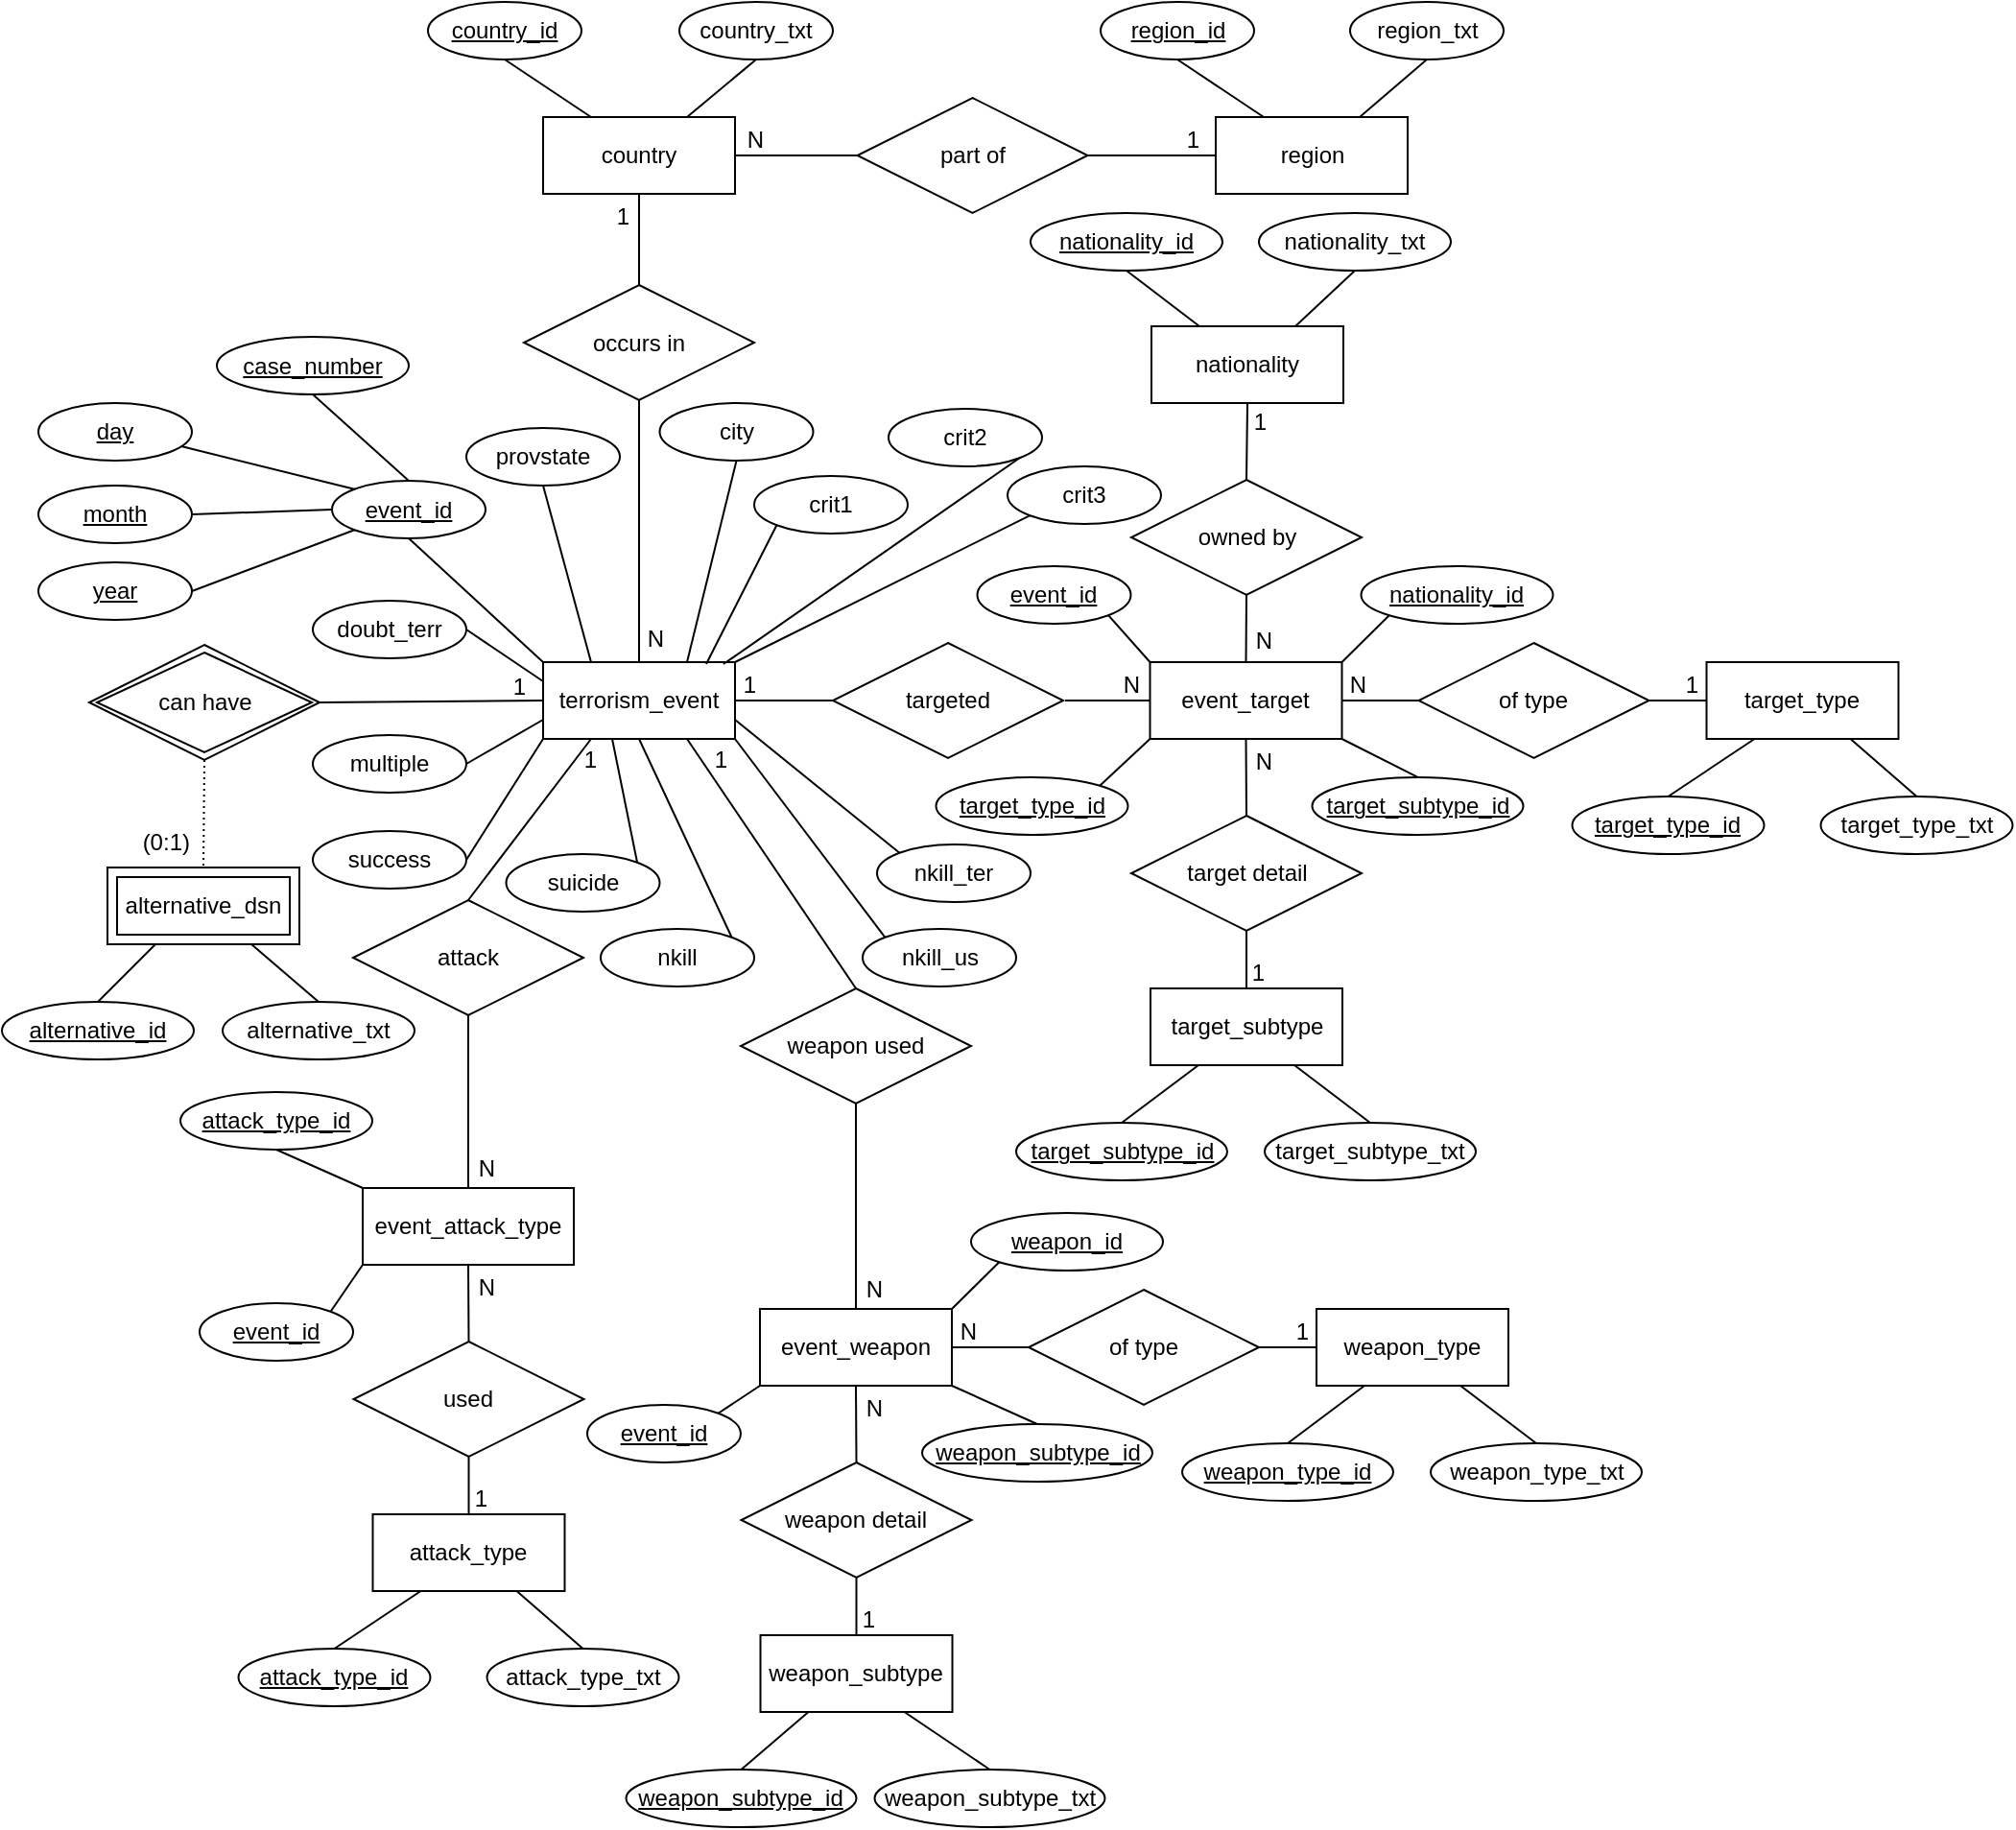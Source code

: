<mxfile version="22.0.2" type="device">
  <diagram id="R2lEEEUBdFMjLlhIrx00" name="Page-1">
    <mxGraphModel dx="1418" dy="828" grid="1" gridSize="10" guides="1" tooltips="1" connect="1" arrows="1" fold="1" page="1" pageScale="1" pageWidth="1100" pageHeight="850" math="0" shadow="0" extFonts="Permanent Marker^https://fonts.googleapis.com/css?family=Permanent+Marker">
      <root>
        <mxCell id="0" />
        <mxCell id="1" parent="0" />
        <mxCell id="ZlW_VbL8mxJAc58jKpAu-22" value="owned by" style="shape=rhombus;perimeter=rhombusPerimeter;whiteSpace=wrap;html=1;align=center;" parent="1" vertex="1">
          <mxGeometry x="594.5" y="427" width="120" height="60" as="geometry" />
        </mxCell>
        <mxCell id="PUHp0AnHMeHQiZFSW38K-1" value="region" style="whiteSpace=wrap;html=1;align=center;" parent="1" vertex="1">
          <mxGeometry x="638.5" y="238" width="100" height="40" as="geometry" />
        </mxCell>
        <mxCell id="PUHp0AnHMeHQiZFSW38K-2" value="region_id" style="ellipse;whiteSpace=wrap;html=1;align=center;fontStyle=4;" parent="1" vertex="1">
          <mxGeometry x="578.5" y="178" width="80" height="30" as="geometry" />
        </mxCell>
        <mxCell id="PUHp0AnHMeHQiZFSW38K-3" value="region_txt" style="ellipse;whiteSpace=wrap;html=1;align=center;" parent="1" vertex="1">
          <mxGeometry x="708.5" y="178" width="80" height="30" as="geometry" />
        </mxCell>
        <mxCell id="PUHp0AnHMeHQiZFSW38K-4" value="" style="endArrow=none;html=1;rounded=0;exitX=0.25;exitY=0;exitDx=0;exitDy=0;entryX=0.5;entryY=1;entryDx=0;entryDy=0;" parent="1" source="PUHp0AnHMeHQiZFSW38K-1" target="PUHp0AnHMeHQiZFSW38K-2" edge="1">
          <mxGeometry relative="1" as="geometry">
            <mxPoint x="390.5" y="238" as="sourcePoint" />
            <mxPoint x="550.5" y="238" as="targetPoint" />
          </mxGeometry>
        </mxCell>
        <mxCell id="PUHp0AnHMeHQiZFSW38K-5" value="" style="endArrow=none;html=1;rounded=0;exitX=0.5;exitY=1;exitDx=0;exitDy=0;entryX=0.75;entryY=0;entryDx=0;entryDy=0;" parent="1" source="PUHp0AnHMeHQiZFSW38K-3" target="PUHp0AnHMeHQiZFSW38K-1" edge="1">
          <mxGeometry relative="1" as="geometry">
            <mxPoint x="645.5" y="244" as="sourcePoint" />
            <mxPoint x="805.5" y="244" as="targetPoint" />
          </mxGeometry>
        </mxCell>
        <mxCell id="PUHp0AnHMeHQiZFSW38K-8" value="country" style="whiteSpace=wrap;html=1;align=center;" parent="1" vertex="1">
          <mxGeometry x="288" y="238" width="100" height="40" as="geometry" />
        </mxCell>
        <mxCell id="PUHp0AnHMeHQiZFSW38K-9" value="country_id" style="ellipse;whiteSpace=wrap;html=1;align=center;fontStyle=4;" parent="1" vertex="1">
          <mxGeometry x="228" y="178" width="80" height="30" as="geometry" />
        </mxCell>
        <mxCell id="PUHp0AnHMeHQiZFSW38K-10" value="country_txt" style="ellipse;whiteSpace=wrap;html=1;align=center;" parent="1" vertex="1">
          <mxGeometry x="359" y="178" width="80" height="30" as="geometry" />
        </mxCell>
        <mxCell id="PUHp0AnHMeHQiZFSW38K-11" value="" style="endArrow=none;html=1;rounded=0;exitX=0.25;exitY=0;exitDx=0;exitDy=0;entryX=0.5;entryY=1;entryDx=0;entryDy=0;" parent="1" source="PUHp0AnHMeHQiZFSW38K-8" target="PUHp0AnHMeHQiZFSW38K-9" edge="1">
          <mxGeometry relative="1" as="geometry">
            <mxPoint x="8" y="238" as="sourcePoint" />
            <mxPoint x="168" y="238" as="targetPoint" />
          </mxGeometry>
        </mxCell>
        <mxCell id="PUHp0AnHMeHQiZFSW38K-12" value="" style="endArrow=none;html=1;rounded=0;exitX=0.5;exitY=1;exitDx=0;exitDy=0;entryX=0.75;entryY=0;entryDx=0;entryDy=0;" parent="1" source="PUHp0AnHMeHQiZFSW38K-10" target="PUHp0AnHMeHQiZFSW38K-8" edge="1">
          <mxGeometry relative="1" as="geometry">
            <mxPoint x="408" y="213" as="sourcePoint" />
            <mxPoint x="168" y="238" as="targetPoint" />
          </mxGeometry>
        </mxCell>
        <mxCell id="PUHp0AnHMeHQiZFSW38K-13" value="part of" style="shape=rhombus;perimeter=rhombusPerimeter;whiteSpace=wrap;html=1;align=center;" parent="1" vertex="1">
          <mxGeometry x="451.75" y="228" width="120" height="60" as="geometry" />
        </mxCell>
        <mxCell id="PUHp0AnHMeHQiZFSW38K-18" value="" style="endArrow=none;html=1;rounded=0;entryX=0;entryY=0.5;entryDx=0;entryDy=0;exitX=1;exitY=0.5;exitDx=0;exitDy=0;" parent="1" source="PUHp0AnHMeHQiZFSW38K-13" target="PUHp0AnHMeHQiZFSW38K-1" edge="1">
          <mxGeometry relative="1" as="geometry">
            <mxPoint x="201" y="396" as="sourcePoint" />
            <mxPoint x="361" y="396" as="targetPoint" />
          </mxGeometry>
        </mxCell>
        <mxCell id="PUHp0AnHMeHQiZFSW38K-19" value="1" style="resizable=0;html=1;whiteSpace=wrap;align=right;verticalAlign=bottom;" parent="PUHp0AnHMeHQiZFSW38K-18" connectable="0" vertex="1">
          <mxGeometry x="1" relative="1" as="geometry">
            <mxPoint x="-7" as="offset" />
          </mxGeometry>
        </mxCell>
        <mxCell id="nkECsJHCFClMcqE2vH5_-14" value="terrorism_event" style="whiteSpace=wrap;html=1;align=center;" parent="1" vertex="1">
          <mxGeometry x="288" y="522" width="100" height="40" as="geometry" />
        </mxCell>
        <mxCell id="nkECsJHCFClMcqE2vH5_-15" value="event_id" style="ellipse;whiteSpace=wrap;html=1;align=center;fontStyle=4;" parent="1" vertex="1">
          <mxGeometry x="178" y="427.5" width="80" height="30" as="geometry" />
        </mxCell>
        <mxCell id="nkECsJHCFClMcqE2vH5_-16" value="year" style="ellipse;whiteSpace=wrap;html=1;align=center;fontStyle=4;" parent="1" vertex="1">
          <mxGeometry x="25" y="470" width="80" height="30" as="geometry" />
        </mxCell>
        <mxCell id="nkECsJHCFClMcqE2vH5_-19" value="month" style="ellipse;whiteSpace=wrap;html=1;align=center;fontStyle=4;" parent="1" vertex="1">
          <mxGeometry x="25" y="430" width="80" height="30" as="geometry" />
        </mxCell>
        <mxCell id="nkECsJHCFClMcqE2vH5_-20" value="day" style="ellipse;whiteSpace=wrap;html=1;align=center;fontStyle=4;" parent="1" vertex="1">
          <mxGeometry x="25" y="387" width="80" height="30" as="geometry" />
        </mxCell>
        <mxCell id="nkECsJHCFClMcqE2vH5_-21" value="case_number" style="ellipse;whiteSpace=wrap;html=1;align=center;fontStyle=4;" parent="1" vertex="1">
          <mxGeometry x="118" y="352.5" width="100" height="30" as="geometry" />
        </mxCell>
        <mxCell id="nkECsJHCFClMcqE2vH5_-22" value="" style="endArrow=none;html=1;rounded=0;entryX=1;entryY=0.5;entryDx=0;entryDy=0;exitX=0;exitY=1;exitDx=0;exitDy=0;" parent="1" source="nkECsJHCFClMcqE2vH5_-15" target="nkECsJHCFClMcqE2vH5_-16" edge="1">
          <mxGeometry width="50" height="50" relative="1" as="geometry">
            <mxPoint x="70" y="542.5" as="sourcePoint" />
            <mxPoint x="120" y="492.5" as="targetPoint" />
          </mxGeometry>
        </mxCell>
        <mxCell id="nkECsJHCFClMcqE2vH5_-24" value="" style="endArrow=none;html=1;rounded=0;entryX=1;entryY=0.5;entryDx=0;entryDy=0;exitX=0;exitY=0.5;exitDx=0;exitDy=0;" parent="1" source="nkECsJHCFClMcqE2vH5_-15" target="nkECsJHCFClMcqE2vH5_-19" edge="1">
          <mxGeometry width="50" height="50" relative="1" as="geometry">
            <mxPoint x="230" y="542.5" as="sourcePoint" />
            <mxPoint x="740" y="432.5" as="targetPoint" />
          </mxGeometry>
        </mxCell>
        <mxCell id="nkECsJHCFClMcqE2vH5_-25" value="" style="endArrow=none;html=1;rounded=0;entryX=0.93;entryY=0.75;entryDx=0;entryDy=0;exitX=0;exitY=0;exitDx=0;exitDy=0;entryPerimeter=0;" parent="1" source="nkECsJHCFClMcqE2vH5_-15" target="nkECsJHCFClMcqE2vH5_-20" edge="1">
          <mxGeometry width="50" height="50" relative="1" as="geometry">
            <mxPoint x="690" y="482.5" as="sourcePoint" />
            <mxPoint x="740" y="432.5" as="targetPoint" />
          </mxGeometry>
        </mxCell>
        <mxCell id="nkECsJHCFClMcqE2vH5_-26" value="" style="endArrow=none;html=1;rounded=0;entryX=0.5;entryY=1;entryDx=0;entryDy=0;exitX=0.5;exitY=0;exitDx=0;exitDy=0;" parent="1" source="nkECsJHCFClMcqE2vH5_-15" target="nkECsJHCFClMcqE2vH5_-21" edge="1">
          <mxGeometry width="50" height="50" relative="1" as="geometry">
            <mxPoint x="180" y="652.5" as="sourcePoint" />
            <mxPoint x="230" y="602.5" as="targetPoint" />
          </mxGeometry>
        </mxCell>
        <mxCell id="nkECsJHCFClMcqE2vH5_-27" value="crit1" style="ellipse;shape=ellipse;margin=3;whiteSpace=wrap;html=1;align=center;" parent="1" vertex="1">
          <mxGeometry x="398" y="425" width="80" height="30" as="geometry" />
        </mxCell>
        <mxCell id="nkECsJHCFClMcqE2vH5_-28" value="" style="endArrow=none;html=1;rounded=0;exitX=0;exitY=0;exitDx=0;exitDy=0;entryX=0.5;entryY=1;entryDx=0;entryDy=0;" parent="1" source="nkECsJHCFClMcqE2vH5_-14" target="nkECsJHCFClMcqE2vH5_-15" edge="1">
          <mxGeometry relative="1" as="geometry">
            <mxPoint x="640" y="452.5" as="sourcePoint" />
            <mxPoint x="800" y="452.5" as="targetPoint" />
          </mxGeometry>
        </mxCell>
        <mxCell id="nkECsJHCFClMcqE2vH5_-29" value="" style="endArrow=none;html=1;rounded=0;entryX=0;entryY=1;entryDx=0;entryDy=0;exitX=0.85;exitY=0.025;exitDx=0;exitDy=0;exitPerimeter=0;" parent="1" source="nkECsJHCFClMcqE2vH5_-14" target="nkECsJHCFClMcqE2vH5_-27" edge="1">
          <mxGeometry relative="1" as="geometry">
            <mxPoint x="640" y="452.5" as="sourcePoint" />
            <mxPoint x="800" y="452.5" as="targetPoint" />
          </mxGeometry>
        </mxCell>
        <mxCell id="nkECsJHCFClMcqE2vH5_-30" value="doubt_terr" style="ellipse;whiteSpace=wrap;html=1;align=center;" parent="1" vertex="1">
          <mxGeometry x="168" y="490" width="80" height="30" as="geometry" />
        </mxCell>
        <mxCell id="nkECsJHCFClMcqE2vH5_-43" value="" style="endArrow=none;html=1;rounded=0;entryX=0.5;entryY=1;entryDx=0;entryDy=0;exitX=0.5;exitY=0;exitDx=0;exitDy=0;" parent="1" source="xxvrsZBVpvBbBPzatT5H-5" target="PUHp0AnHMeHQiZFSW38K-8" edge="1">
          <mxGeometry relative="1" as="geometry">
            <mxPoint x="371" y="254" as="sourcePoint" />
            <mxPoint x="466" y="323" as="targetPoint" />
          </mxGeometry>
        </mxCell>
        <mxCell id="nkECsJHCFClMcqE2vH5_-44" value="1" style="resizable=0;html=1;whiteSpace=wrap;align=right;verticalAlign=bottom;" parent="nkECsJHCFClMcqE2vH5_-43" connectable="0" vertex="1">
          <mxGeometry x="1" relative="1" as="geometry">
            <mxPoint x="-4" y="20" as="offset" />
          </mxGeometry>
        </mxCell>
        <mxCell id="nkECsJHCFClMcqE2vH5_-60" value="multiple" style="ellipse;whiteSpace=wrap;html=1;align=center;" parent="1" vertex="1">
          <mxGeometry x="168" y="560" width="80" height="30" as="geometry" />
        </mxCell>
        <mxCell id="nkECsJHCFClMcqE2vH5_-61" value="" style="endArrow=none;html=1;rounded=0;exitX=0;exitY=0.25;exitDx=0;exitDy=0;entryX=1;entryY=0.5;entryDx=0;entryDy=0;" parent="1" source="nkECsJHCFClMcqE2vH5_-14" target="nkECsJHCFClMcqE2vH5_-30" edge="1">
          <mxGeometry relative="1" as="geometry">
            <mxPoint x="640" y="452.5" as="sourcePoint" />
            <mxPoint x="800" y="452.5" as="targetPoint" />
          </mxGeometry>
        </mxCell>
        <mxCell id="nkECsJHCFClMcqE2vH5_-62" value="success" style="ellipse;whiteSpace=wrap;html=1;align=center;" parent="1" vertex="1">
          <mxGeometry x="168" y="610" width="80" height="30" as="geometry" />
        </mxCell>
        <mxCell id="nkECsJHCFClMcqE2vH5_-63" value="suicide" style="ellipse;whiteSpace=wrap;html=1;align=center;" parent="1" vertex="1">
          <mxGeometry x="268.75" y="622" width="80" height="30" as="geometry" />
        </mxCell>
        <mxCell id="FFzC2VgaHiQ2Ie_KqDFo-7" value="alternative_dsn" style="shape=ext;margin=3;double=1;whiteSpace=wrap;html=1;align=center;" parent="1" vertex="1">
          <mxGeometry x="61" y="629" width="100" height="40" as="geometry" />
        </mxCell>
        <mxCell id="FFzC2VgaHiQ2Ie_KqDFo-8" value="alternative_id" style="ellipse;whiteSpace=wrap;html=1;align=center;fontStyle=4;" parent="1" vertex="1">
          <mxGeometry x="6" y="699" width="100" height="30" as="geometry" />
        </mxCell>
        <mxCell id="FFzC2VgaHiQ2Ie_KqDFo-9" value="alternative_txt" style="ellipse;whiteSpace=wrap;html=1;align=center;" parent="1" vertex="1">
          <mxGeometry x="121" y="699" width="100" height="30" as="geometry" />
        </mxCell>
        <mxCell id="FFzC2VgaHiQ2Ie_KqDFo-10" value="" style="endArrow=none;html=1;rounded=0;exitX=0.5;exitY=0;exitDx=0;exitDy=0;entryX=0.25;entryY=1;entryDx=0;entryDy=0;" parent="1" source="FFzC2VgaHiQ2Ie_KqDFo-8" target="FFzC2VgaHiQ2Ie_KqDFo-7" edge="1">
          <mxGeometry relative="1" as="geometry">
            <mxPoint x="-202.5" y="359" as="sourcePoint" />
            <mxPoint x="-42.5" y="359" as="targetPoint" />
          </mxGeometry>
        </mxCell>
        <mxCell id="FFzC2VgaHiQ2Ie_KqDFo-11" value="" style="endArrow=none;html=1;rounded=0;entryX=0.5;entryY=0;entryDx=0;entryDy=0;exitX=0.75;exitY=1;exitDx=0;exitDy=0;" parent="1" source="FFzC2VgaHiQ2Ie_KqDFo-7" target="FFzC2VgaHiQ2Ie_KqDFo-9" edge="1">
          <mxGeometry relative="1" as="geometry">
            <mxPoint x="167.5" y="669" as="sourcePoint" />
            <mxPoint x="-42.5" y="359" as="targetPoint" />
          </mxGeometry>
        </mxCell>
        <mxCell id="xxvrsZBVpvBbBPzatT5H-1" value="city" style="ellipse;whiteSpace=wrap;html=1;align=center;" parent="1" vertex="1">
          <mxGeometry x="348.75" y="387" width="80" height="30" as="geometry" />
        </mxCell>
        <mxCell id="xxvrsZBVpvBbBPzatT5H-2" value="provstate" style="ellipse;whiteSpace=wrap;html=1;align=center;" parent="1" vertex="1">
          <mxGeometry x="248" y="400" width="80" height="30" as="geometry" />
        </mxCell>
        <mxCell id="xxvrsZBVpvBbBPzatT5H-3" value="" style="endArrow=none;html=1;rounded=0;exitX=0.5;exitY=1;exitDx=0;exitDy=0;entryX=0.25;entryY=0;entryDx=0;entryDy=0;" parent="1" source="xxvrsZBVpvBbBPzatT5H-2" target="nkECsJHCFClMcqE2vH5_-14" edge="1">
          <mxGeometry relative="1" as="geometry">
            <mxPoint x="610" y="430" as="sourcePoint" />
            <mxPoint x="770" y="430" as="targetPoint" />
          </mxGeometry>
        </mxCell>
        <mxCell id="xxvrsZBVpvBbBPzatT5H-4" value="" style="endArrow=none;html=1;rounded=0;exitX=0.5;exitY=1;exitDx=0;exitDy=0;entryX=0.75;entryY=0;entryDx=0;entryDy=0;" parent="1" source="xxvrsZBVpvBbBPzatT5H-1" target="nkECsJHCFClMcqE2vH5_-14" edge="1">
          <mxGeometry relative="1" as="geometry">
            <mxPoint x="610" y="430" as="sourcePoint" />
            <mxPoint x="360" y="520" as="targetPoint" />
          </mxGeometry>
        </mxCell>
        <mxCell id="xxvrsZBVpvBbBPzatT5H-5" value="occurs in" style="shape=rhombus;perimeter=rhombusPerimeter;whiteSpace=wrap;html=1;align=center;" parent="1" vertex="1">
          <mxGeometry x="278" y="325.5" width="120" height="60" as="geometry" />
        </mxCell>
        <mxCell id="xxvrsZBVpvBbBPzatT5H-7" value="" style="endArrow=none;html=1;rounded=0;exitX=0.5;exitY=1;exitDx=0;exitDy=0;" parent="1" source="xxvrsZBVpvBbBPzatT5H-5" target="nkECsJHCFClMcqE2vH5_-14" edge="1">
          <mxGeometry relative="1" as="geometry">
            <mxPoint x="610" y="430" as="sourcePoint" />
            <mxPoint x="770" y="430" as="targetPoint" />
          </mxGeometry>
        </mxCell>
        <mxCell id="xxvrsZBVpvBbBPzatT5H-8" value="N" style="resizable=0;html=1;whiteSpace=wrap;align=right;verticalAlign=bottom;" parent="xxvrsZBVpvBbBPzatT5H-7" connectable="0" vertex="1">
          <mxGeometry x="1" relative="1" as="geometry">
            <mxPoint x="14" y="-4" as="offset" />
          </mxGeometry>
        </mxCell>
        <mxCell id="xxvrsZBVpvBbBPzatT5H-9" value="can have" style="shape=rhombus;double=1;perimeter=rhombusPerimeter;whiteSpace=wrap;html=1;align=center;" parent="1" vertex="1">
          <mxGeometry x="51.5" y="513" width="120" height="60" as="geometry" />
        </mxCell>
        <mxCell id="xxvrsZBVpvBbBPzatT5H-10" value="" style="endArrow=none;html=1;rounded=0;exitX=1;exitY=0.5;exitDx=0;exitDy=0;entryX=0;entryY=0.5;entryDx=0;entryDy=0;" parent="1" source="xxvrsZBVpvBbBPzatT5H-9" target="nkECsJHCFClMcqE2vH5_-14" edge="1">
          <mxGeometry relative="1" as="geometry">
            <mxPoint x="390" y="530" as="sourcePoint" />
            <mxPoint x="550" y="530" as="targetPoint" />
          </mxGeometry>
        </mxCell>
        <mxCell id="xxvrsZBVpvBbBPzatT5H-11" value="1" style="resizable=0;html=1;whiteSpace=wrap;align=right;verticalAlign=bottom;" parent="xxvrsZBVpvBbBPzatT5H-10" connectable="0" vertex="1">
          <mxGeometry x="1" relative="1" as="geometry">
            <mxPoint x="-7" y="1" as="offset" />
          </mxGeometry>
        </mxCell>
        <mxCell id="xxvrsZBVpvBbBPzatT5H-12" value="" style="endArrow=none;html=1;rounded=0;dashed=1;dashPattern=1 2;exitX=0.5;exitY=1;exitDx=0;exitDy=0;entryX=0.5;entryY=0;entryDx=0;entryDy=0;" parent="1" source="xxvrsZBVpvBbBPzatT5H-9" target="FFzC2VgaHiQ2Ie_KqDFo-7" edge="1">
          <mxGeometry relative="1" as="geometry">
            <mxPoint x="390" y="530" as="sourcePoint" />
            <mxPoint x="550" y="530" as="targetPoint" />
          </mxGeometry>
        </mxCell>
        <mxCell id="xxvrsZBVpvBbBPzatT5H-13" value="(0:1)" style="resizable=0;html=1;whiteSpace=wrap;align=right;verticalAlign=bottom;" parent="xxvrsZBVpvBbBPzatT5H-12" connectable="0" vertex="1">
          <mxGeometry x="1" relative="1" as="geometry">
            <mxPoint x="-6" y="-4" as="offset" />
          </mxGeometry>
        </mxCell>
        <mxCell id="xxvrsZBVpvBbBPzatT5H-14" value="attack" style="shape=rhombus;perimeter=rhombusPerimeter;whiteSpace=wrap;html=1;align=center;" parent="1" vertex="1">
          <mxGeometry x="189" y="646" width="120" height="60" as="geometry" />
        </mxCell>
        <mxCell id="xxvrsZBVpvBbBPzatT5H-45" value="" style="endArrow=none;html=1;rounded=0;exitX=1;exitY=0.5;exitDx=0;exitDy=0;entryX=0;entryY=0.75;entryDx=0;entryDy=0;" parent="1" source="nkECsJHCFClMcqE2vH5_-60" target="nkECsJHCFClMcqE2vH5_-14" edge="1">
          <mxGeometry relative="1" as="geometry">
            <mxPoint x="280" y="630" as="sourcePoint" />
            <mxPoint x="440" y="630" as="targetPoint" />
          </mxGeometry>
        </mxCell>
        <mxCell id="xxvrsZBVpvBbBPzatT5H-46" value="" style="endArrow=none;html=1;rounded=0;exitX=1;exitY=0.5;exitDx=0;exitDy=0;entryX=0;entryY=1;entryDx=0;entryDy=0;" parent="1" source="nkECsJHCFClMcqE2vH5_-62" target="nkECsJHCFClMcqE2vH5_-14" edge="1">
          <mxGeometry relative="1" as="geometry">
            <mxPoint x="449" y="589" as="sourcePoint" />
            <mxPoint x="320" y="560" as="targetPoint" />
          </mxGeometry>
        </mxCell>
        <mxCell id="xxvrsZBVpvBbBPzatT5H-57" value="targeted" style="shape=rhombus;perimeter=rhombusPerimeter;whiteSpace=wrap;html=1;align=center;" parent="1" vertex="1">
          <mxGeometry x="439" y="512" width="120" height="60" as="geometry" />
        </mxCell>
        <mxCell id="xxvrsZBVpvBbBPzatT5H-65" value="" style="endArrow=none;html=1;rounded=0;exitX=0;exitY=0.5;exitDx=0;exitDy=0;entryX=1;entryY=0.5;entryDx=0;entryDy=0;" parent="1" source="PUHp0AnHMeHQiZFSW38K-13" target="PUHp0AnHMeHQiZFSW38K-8" edge="1">
          <mxGeometry relative="1" as="geometry">
            <mxPoint x="530" y="590" as="sourcePoint" />
            <mxPoint x="690" y="590" as="targetPoint" />
          </mxGeometry>
        </mxCell>
        <mxCell id="xxvrsZBVpvBbBPzatT5H-66" value="N" style="resizable=0;html=1;whiteSpace=wrap;align=right;verticalAlign=bottom;" parent="xxvrsZBVpvBbBPzatT5H-65" connectable="0" vertex="1">
          <mxGeometry x="1" relative="1" as="geometry">
            <mxPoint x="17" as="offset" />
          </mxGeometry>
        </mxCell>
        <mxCell id="ZlW_VbL8mxJAc58jKpAu-1" value="event_target" style="whiteSpace=wrap;html=1;align=center;" parent="1" vertex="1">
          <mxGeometry x="604.25" y="522" width="100" height="40" as="geometry" />
        </mxCell>
        <mxCell id="ZlW_VbL8mxJAc58jKpAu-2" value="nationality" style="whiteSpace=wrap;html=1;align=center;" parent="1" vertex="1">
          <mxGeometry x="605" y="347" width="100" height="40" as="geometry" />
        </mxCell>
        <mxCell id="ZlW_VbL8mxJAc58jKpAu-3" value="nationality_id" style="ellipse;whiteSpace=wrap;html=1;align=center;fontStyle=4;" parent="1" vertex="1">
          <mxGeometry x="542" y="288" width="100" height="30" as="geometry" />
        </mxCell>
        <mxCell id="ZlW_VbL8mxJAc58jKpAu-4" value="nationality_txt" style="ellipse;whiteSpace=wrap;html=1;align=center;" parent="1" vertex="1">
          <mxGeometry x="661" y="288" width="100" height="30" as="geometry" />
        </mxCell>
        <mxCell id="ZlW_VbL8mxJAc58jKpAu-5" value="" style="endArrow=none;html=1;rounded=0;entryX=0.25;entryY=0;entryDx=0;entryDy=0;exitX=0.5;exitY=1;exitDx=0;exitDy=0;" parent="1" source="ZlW_VbL8mxJAc58jKpAu-3" target="ZlW_VbL8mxJAc58jKpAu-2" edge="1">
          <mxGeometry relative="1" as="geometry">
            <mxPoint x="615" y="302" as="sourcePoint" />
            <mxPoint x="1337.5" y="171.99" as="targetPoint" />
          </mxGeometry>
        </mxCell>
        <mxCell id="ZlW_VbL8mxJAc58jKpAu-6" value="" style="endArrow=none;html=1;rounded=0;exitX=0.5;exitY=1;exitDx=0;exitDy=0;entryX=0.75;entryY=0;entryDx=0;entryDy=0;" parent="1" source="ZlW_VbL8mxJAc58jKpAu-4" target="ZlW_VbL8mxJAc58jKpAu-2" edge="1">
          <mxGeometry relative="1" as="geometry">
            <mxPoint x="1011.5" y="161.99" as="sourcePoint" />
            <mxPoint x="1171.5" y="161.99" as="targetPoint" />
          </mxGeometry>
        </mxCell>
        <mxCell id="ZlW_VbL8mxJAc58jKpAu-7" value="target_subtype" style="shape=ext;margin=3;double=0;whiteSpace=wrap;html=1;align=center;" parent="1" vertex="1">
          <mxGeometry x="604.5" y="692" width="100" height="40" as="geometry" />
        </mxCell>
        <mxCell id="ZlW_VbL8mxJAc58jKpAu-8" value="target_subtype_id" style="ellipse;whiteSpace=wrap;html=1;align=center;fontStyle=4;" parent="1" vertex="1">
          <mxGeometry x="534.5" y="762" width="110" height="30" as="geometry" />
        </mxCell>
        <mxCell id="ZlW_VbL8mxJAc58jKpAu-9" value="target_subtype_txt" style="ellipse;whiteSpace=wrap;html=1;align=center;" parent="1" vertex="1">
          <mxGeometry x="664" y="762" width="110" height="30" as="geometry" />
        </mxCell>
        <mxCell id="ZlW_VbL8mxJAc58jKpAu-10" value="" style="endArrow=none;html=1;rounded=0;exitX=0.5;exitY=0;exitDx=0;exitDy=0;entryX=0.25;entryY=1;entryDx=0;entryDy=0;" parent="1" source="ZlW_VbL8mxJAc58jKpAu-8" target="ZlW_VbL8mxJAc58jKpAu-7" edge="1">
          <mxGeometry relative="1" as="geometry">
            <mxPoint x="964" y="422" as="sourcePoint" />
            <mxPoint x="633" y="732" as="targetPoint" />
          </mxGeometry>
        </mxCell>
        <mxCell id="ZlW_VbL8mxJAc58jKpAu-11" value="" style="endArrow=none;html=1;rounded=0;exitX=0.5;exitY=0;exitDx=0;exitDy=0;entryX=0.75;entryY=1;entryDx=0;entryDy=0;" parent="1" source="ZlW_VbL8mxJAc58jKpAu-9" target="ZlW_VbL8mxJAc58jKpAu-7" edge="1">
          <mxGeometry relative="1" as="geometry">
            <mxPoint x="964" y="422" as="sourcePoint" />
            <mxPoint x="683" y="732" as="targetPoint" />
          </mxGeometry>
        </mxCell>
        <mxCell id="ZlW_VbL8mxJAc58jKpAu-12" value="target_type" style="shape=ext;margin=3;double=0;whiteSpace=wrap;html=1;align=center;" parent="1" vertex="1">
          <mxGeometry x="894.25" y="522" width="100" height="40" as="geometry" />
        </mxCell>
        <mxCell id="ZlW_VbL8mxJAc58jKpAu-13" value="target_type_id" style="ellipse;whiteSpace=wrap;html=1;align=center;fontStyle=4;" parent="1" vertex="1">
          <mxGeometry x="824.25" y="592" width="100" height="30" as="geometry" />
        </mxCell>
        <mxCell id="ZlW_VbL8mxJAc58jKpAu-14" value="target_type_txt" style="ellipse;whiteSpace=wrap;html=1;align=center;" parent="1" vertex="1">
          <mxGeometry x="953.75" y="592" width="100" height="30" as="geometry" />
        </mxCell>
        <mxCell id="ZlW_VbL8mxJAc58jKpAu-15" value="" style="endArrow=none;html=1;rounded=0;exitX=0.5;exitY=0;exitDx=0;exitDy=0;entryX=0.25;entryY=1;entryDx=0;entryDy=0;" parent="1" source="ZlW_VbL8mxJAc58jKpAu-13" target="ZlW_VbL8mxJAc58jKpAu-12" edge="1">
          <mxGeometry relative="1" as="geometry">
            <mxPoint x="1253.75" y="252" as="sourcePoint" />
            <mxPoint x="922.75" y="562" as="targetPoint" />
          </mxGeometry>
        </mxCell>
        <mxCell id="ZlW_VbL8mxJAc58jKpAu-16" value="" style="endArrow=none;html=1;rounded=0;exitX=0.5;exitY=0;exitDx=0;exitDy=0;entryX=0.75;entryY=1;entryDx=0;entryDy=0;" parent="1" source="ZlW_VbL8mxJAc58jKpAu-14" target="ZlW_VbL8mxJAc58jKpAu-12" edge="1">
          <mxGeometry relative="1" as="geometry">
            <mxPoint x="1253.75" y="252" as="sourcePoint" />
            <mxPoint x="972.75" y="562" as="targetPoint" />
          </mxGeometry>
        </mxCell>
        <mxCell id="ZlW_VbL8mxJAc58jKpAu-17" value="of type" style="shape=rhombus;perimeter=rhombusPerimeter;whiteSpace=wrap;html=1;align=center;" parent="1" vertex="1">
          <mxGeometry x="744.25" y="512" width="120" height="60" as="geometry" />
        </mxCell>
        <mxCell id="ZlW_VbL8mxJAc58jKpAu-18" value="" style="endArrow=none;html=1;rounded=0;entryX=0;entryY=0.5;entryDx=0;entryDy=0;exitX=1;exitY=0.5;exitDx=0;exitDy=0;" parent="1" source="ZlW_VbL8mxJAc58jKpAu-17" target="ZlW_VbL8mxJAc58jKpAu-12" edge="1">
          <mxGeometry relative="1" as="geometry">
            <mxPoint x="304.25" y="302" as="sourcePoint" />
            <mxPoint x="464.25" y="302" as="targetPoint" />
          </mxGeometry>
        </mxCell>
        <mxCell id="ZlW_VbL8mxJAc58jKpAu-19" value="1" style="resizable=0;html=1;whiteSpace=wrap;align=right;verticalAlign=bottom;" parent="ZlW_VbL8mxJAc58jKpAu-18" connectable="0" vertex="1">
          <mxGeometry x="1" relative="1" as="geometry">
            <mxPoint x="-3" as="offset" />
          </mxGeometry>
        </mxCell>
        <mxCell id="ZlW_VbL8mxJAc58jKpAu-20" value="" style="endArrow=none;html=1;rounded=0;entryX=1;entryY=0.5;entryDx=0;entryDy=0;exitX=0;exitY=0.5;exitDx=0;exitDy=0;" parent="1" source="ZlW_VbL8mxJAc58jKpAu-17" target="ZlW_VbL8mxJAc58jKpAu-1" edge="1">
          <mxGeometry relative="1" as="geometry">
            <mxPoint x="304.25" y="302" as="sourcePoint" />
            <mxPoint x="464.25" y="302" as="targetPoint" />
          </mxGeometry>
        </mxCell>
        <mxCell id="ZlW_VbL8mxJAc58jKpAu-21" value="N" style="resizable=0;html=1;whiteSpace=wrap;align=right;verticalAlign=bottom;" parent="ZlW_VbL8mxJAc58jKpAu-20" connectable="0" vertex="1">
          <mxGeometry x="1" relative="1" as="geometry">
            <mxPoint x="14" as="offset" />
          </mxGeometry>
        </mxCell>
        <mxCell id="ZlW_VbL8mxJAc58jKpAu-27" value="event_id" style="ellipse;whiteSpace=wrap;html=1;align=center;fontStyle=4;" parent="1" vertex="1">
          <mxGeometry x="514.25" y="472" width="80" height="30" as="geometry" />
        </mxCell>
        <mxCell id="ZlW_VbL8mxJAc58jKpAu-28" value="" style="endArrow=none;html=1;rounded=0;entryX=0;entryY=0;entryDx=0;entryDy=0;exitX=1;exitY=1;exitDx=0;exitDy=0;" parent="1" source="ZlW_VbL8mxJAc58jKpAu-27" target="ZlW_VbL8mxJAc58jKpAu-1" edge="1">
          <mxGeometry relative="1" as="geometry">
            <mxPoint x="304.25" y="502" as="sourcePoint" />
            <mxPoint x="464.25" y="502" as="targetPoint" />
          </mxGeometry>
        </mxCell>
        <mxCell id="ZlW_VbL8mxJAc58jKpAu-29" value="target_type_id" style="ellipse;whiteSpace=wrap;html=1;align=center;fontStyle=4;" parent="1" vertex="1">
          <mxGeometry x="492.75" y="581.99" width="100" height="30" as="geometry" />
        </mxCell>
        <mxCell id="ZlW_VbL8mxJAc58jKpAu-30" value="" style="endArrow=none;html=1;rounded=0;entryX=0;entryY=1;entryDx=0;entryDy=0;exitX=1;exitY=0;exitDx=0;exitDy=0;" parent="1" source="ZlW_VbL8mxJAc58jKpAu-29" target="ZlW_VbL8mxJAc58jKpAu-1" edge="1">
          <mxGeometry relative="1" as="geometry">
            <mxPoint x="304.25" y="502" as="sourcePoint" />
            <mxPoint x="464.25" y="502" as="targetPoint" />
          </mxGeometry>
        </mxCell>
        <mxCell id="ZlW_VbL8mxJAc58jKpAu-31" value="nationality_id" style="ellipse;whiteSpace=wrap;html=1;align=center;fontStyle=4;" parent="1" vertex="1">
          <mxGeometry x="714.25" y="472" width="100" height="30" as="geometry" />
        </mxCell>
        <mxCell id="ZlW_VbL8mxJAc58jKpAu-32" value="" style="endArrow=none;html=1;rounded=0;entryX=0;entryY=1;entryDx=0;entryDy=0;exitX=1;exitY=0;exitDx=0;exitDy=0;" parent="1" source="ZlW_VbL8mxJAc58jKpAu-1" target="ZlW_VbL8mxJAc58jKpAu-31" edge="1">
          <mxGeometry relative="1" as="geometry">
            <mxPoint x="304.25" y="502" as="sourcePoint" />
            <mxPoint x="464.25" y="502" as="targetPoint" />
          </mxGeometry>
        </mxCell>
        <mxCell id="ZlW_VbL8mxJAc58jKpAu-33" value="target detail" style="shape=rhombus;perimeter=rhombusPerimeter;whiteSpace=wrap;html=1;align=center;" parent="1" vertex="1">
          <mxGeometry x="594.5" y="602" width="120" height="60" as="geometry" />
        </mxCell>
        <mxCell id="ZlW_VbL8mxJAc58jKpAu-34" value="target_subtype_id" style="ellipse;whiteSpace=wrap;html=1;align=center;fontStyle=4;" parent="1" vertex="1">
          <mxGeometry x="688.75" y="581.99" width="110" height="30" as="geometry" />
        </mxCell>
        <mxCell id="ZlW_VbL8mxJAc58jKpAu-35" value="" style="endArrow=none;html=1;rounded=0;entryX=1;entryY=1;entryDx=0;entryDy=0;exitX=0.5;exitY=0;exitDx=0;exitDy=0;" parent="1" source="ZlW_VbL8mxJAc58jKpAu-34" target="ZlW_VbL8mxJAc58jKpAu-1" edge="1">
          <mxGeometry relative="1" as="geometry">
            <mxPoint x="304.25" y="592" as="sourcePoint" />
            <mxPoint x="464.25" y="592" as="targetPoint" />
          </mxGeometry>
        </mxCell>
        <mxCell id="ZlW_VbL8mxJAc58jKpAu-36" value="" style="endArrow=none;html=1;rounded=0;entryX=0.5;entryY=1;entryDx=0;entryDy=0;exitX=0.5;exitY=0;exitDx=0;exitDy=0;" parent="1" source="ZlW_VbL8mxJAc58jKpAu-33" target="ZlW_VbL8mxJAc58jKpAu-1" edge="1">
          <mxGeometry relative="1" as="geometry">
            <mxPoint x="304.25" y="592" as="sourcePoint" />
            <mxPoint x="464.25" y="592" as="targetPoint" />
          </mxGeometry>
        </mxCell>
        <mxCell id="ZlW_VbL8mxJAc58jKpAu-37" value="N" style="resizable=0;html=1;whiteSpace=wrap;align=right;verticalAlign=bottom;" parent="ZlW_VbL8mxJAc58jKpAu-36" connectable="0" vertex="1">
          <mxGeometry x="1" relative="1" as="geometry">
            <mxPoint x="15" y="20" as="offset" />
          </mxGeometry>
        </mxCell>
        <mxCell id="ZlW_VbL8mxJAc58jKpAu-38" value="" style="endArrow=none;html=1;rounded=0;entryX=0.5;entryY=0;entryDx=0;entryDy=0;exitX=0.5;exitY=1;exitDx=0;exitDy=0;" parent="1" source="ZlW_VbL8mxJAc58jKpAu-33" target="ZlW_VbL8mxJAc58jKpAu-7" edge="1">
          <mxGeometry relative="1" as="geometry">
            <mxPoint x="304.25" y="592" as="sourcePoint" />
            <mxPoint x="464.25" y="592" as="targetPoint" />
          </mxGeometry>
        </mxCell>
        <mxCell id="ZlW_VbL8mxJAc58jKpAu-39" value="1" style="resizable=0;html=1;whiteSpace=wrap;align=right;verticalAlign=bottom;" parent="ZlW_VbL8mxJAc58jKpAu-38" connectable="0" vertex="1">
          <mxGeometry x="1" relative="1" as="geometry">
            <mxPoint x="11" as="offset" />
          </mxGeometry>
        </mxCell>
        <mxCell id="ZlW_VbL8mxJAc58jKpAu-42" value="" style="endArrow=none;html=1;rounded=0;entryX=0.5;entryY=0;entryDx=0;entryDy=0;exitX=0.5;exitY=1;exitDx=0;exitDy=0;" parent="1" source="ZlW_VbL8mxJAc58jKpAu-22" target="ZlW_VbL8mxJAc58jKpAu-1" edge="1">
          <mxGeometry relative="1" as="geometry">
            <mxPoint x="544.25" y="582" as="sourcePoint" />
            <mxPoint x="704.25" y="582" as="targetPoint" />
          </mxGeometry>
        </mxCell>
        <mxCell id="ZlW_VbL8mxJAc58jKpAu-43" value="N" style="resizable=0;html=1;whiteSpace=wrap;align=right;verticalAlign=bottom;" parent="ZlW_VbL8mxJAc58jKpAu-42" connectable="0" vertex="1">
          <mxGeometry x="1" relative="1" as="geometry">
            <mxPoint x="15" y="-2" as="offset" />
          </mxGeometry>
        </mxCell>
        <mxCell id="ZlW_VbL8mxJAc58jKpAu-46" value="" style="endArrow=none;html=1;rounded=0;entryX=0.5;entryY=1;entryDx=0;entryDy=0;exitX=0.5;exitY=0;exitDx=0;exitDy=0;" parent="1" source="ZlW_VbL8mxJAc58jKpAu-22" target="ZlW_VbL8mxJAc58jKpAu-2" edge="1">
          <mxGeometry relative="1" as="geometry">
            <mxPoint x="584.25" y="432" as="sourcePoint" />
            <mxPoint x="704.25" y="412" as="targetPoint" />
          </mxGeometry>
        </mxCell>
        <mxCell id="ZlW_VbL8mxJAc58jKpAu-47" value="1" style="resizable=0;html=1;whiteSpace=wrap;align=right;verticalAlign=bottom;" parent="ZlW_VbL8mxJAc58jKpAu-46" connectable="0" vertex="1">
          <mxGeometry x="1" relative="1" as="geometry">
            <mxPoint x="12" y="18" as="offset" />
          </mxGeometry>
        </mxCell>
        <mxCell id="ZlW_VbL8mxJAc58jKpAu-54" value="" style="endArrow=none;html=1;rounded=0;entryX=0;entryY=0.5;entryDx=0;entryDy=0;" parent="1" target="ZlW_VbL8mxJAc58jKpAu-1" edge="1">
          <mxGeometry relative="1" as="geometry">
            <mxPoint x="560" y="542" as="sourcePoint" />
            <mxPoint x="600" y="530" as="targetPoint" />
          </mxGeometry>
        </mxCell>
        <mxCell id="ZlW_VbL8mxJAc58jKpAu-55" value="N" style="resizable=0;html=1;whiteSpace=wrap;align=right;verticalAlign=bottom;" parent="ZlW_VbL8mxJAc58jKpAu-54" connectable="0" vertex="1">
          <mxGeometry x="1" relative="1" as="geometry">
            <mxPoint x="-4" as="offset" />
          </mxGeometry>
        </mxCell>
        <mxCell id="ZlW_VbL8mxJAc58jKpAu-56" value="" style="endArrow=none;html=1;rounded=0;entryX=1;entryY=0.5;entryDx=0;entryDy=0;exitX=0;exitY=0.5;exitDx=0;exitDy=0;" parent="1" source="xxvrsZBVpvBbBPzatT5H-57" target="nkECsJHCFClMcqE2vH5_-14" edge="1">
          <mxGeometry relative="1" as="geometry">
            <mxPoint x="440" y="530" as="sourcePoint" />
            <mxPoint x="600" y="530" as="targetPoint" />
          </mxGeometry>
        </mxCell>
        <mxCell id="ZlW_VbL8mxJAc58jKpAu-57" value="1" style="resizable=0;html=1;whiteSpace=wrap;align=right;verticalAlign=bottom;" parent="ZlW_VbL8mxJAc58jKpAu-56" connectable="0" vertex="1">
          <mxGeometry x="1" relative="1" as="geometry">
            <mxPoint x="12" as="offset" />
          </mxGeometry>
        </mxCell>
        <mxCell id="ZlW_VbL8mxJAc58jKpAu-69" value="event_weapon" style="whiteSpace=wrap;html=1;align=center;" parent="1" vertex="1">
          <mxGeometry x="401" y="859" width="100" height="40" as="geometry" />
        </mxCell>
        <mxCell id="ZlW_VbL8mxJAc58jKpAu-70" value="weapon_subtype" style="shape=ext;margin=3;double=0;whiteSpace=wrap;html=1;align=center;" parent="1" vertex="1">
          <mxGeometry x="401.25" y="1029" width="100" height="40" as="geometry" />
        </mxCell>
        <mxCell id="ZlW_VbL8mxJAc58jKpAu-71" value="weapon_subtype_id" style="ellipse;whiteSpace=wrap;html=1;align=center;fontStyle=4;" parent="1" vertex="1">
          <mxGeometry x="331.25" y="1099" width="120" height="30" as="geometry" />
        </mxCell>
        <mxCell id="ZlW_VbL8mxJAc58jKpAu-72" value="weapon_subtype_txt" style="ellipse;whiteSpace=wrap;html=1;align=center;" parent="1" vertex="1">
          <mxGeometry x="460.75" y="1099" width="120" height="30" as="geometry" />
        </mxCell>
        <mxCell id="ZlW_VbL8mxJAc58jKpAu-73" value="" style="endArrow=none;html=1;rounded=0;exitX=0.5;exitY=0;exitDx=0;exitDy=0;entryX=0.25;entryY=1;entryDx=0;entryDy=0;" parent="1" source="ZlW_VbL8mxJAc58jKpAu-71" target="ZlW_VbL8mxJAc58jKpAu-70" edge="1">
          <mxGeometry relative="1" as="geometry">
            <mxPoint x="760.75" y="759" as="sourcePoint" />
            <mxPoint x="429.75" y="1069" as="targetPoint" />
          </mxGeometry>
        </mxCell>
        <mxCell id="ZlW_VbL8mxJAc58jKpAu-74" value="" style="endArrow=none;html=1;rounded=0;exitX=0.5;exitY=0;exitDx=0;exitDy=0;entryX=0.75;entryY=1;entryDx=0;entryDy=0;" parent="1" source="ZlW_VbL8mxJAc58jKpAu-72" target="ZlW_VbL8mxJAc58jKpAu-70" edge="1">
          <mxGeometry relative="1" as="geometry">
            <mxPoint x="760.75" y="759" as="sourcePoint" />
            <mxPoint x="479.75" y="1069" as="targetPoint" />
          </mxGeometry>
        </mxCell>
        <mxCell id="ZlW_VbL8mxJAc58jKpAu-75" value="weapon_type" style="shape=ext;margin=3;double=0;whiteSpace=wrap;html=1;align=center;" parent="1" vertex="1">
          <mxGeometry x="691" y="859" width="100" height="40" as="geometry" />
        </mxCell>
        <mxCell id="ZlW_VbL8mxJAc58jKpAu-76" value="weapon_type_id" style="ellipse;whiteSpace=wrap;html=1;align=center;fontStyle=4;" parent="1" vertex="1">
          <mxGeometry x="621" y="929" width="110" height="30" as="geometry" />
        </mxCell>
        <mxCell id="ZlW_VbL8mxJAc58jKpAu-77" value="weapon_type_txt" style="ellipse;whiteSpace=wrap;html=1;align=center;" parent="1" vertex="1">
          <mxGeometry x="750.5" y="929" width="110" height="30" as="geometry" />
        </mxCell>
        <mxCell id="ZlW_VbL8mxJAc58jKpAu-78" value="" style="endArrow=none;html=1;rounded=0;exitX=0.5;exitY=0;exitDx=0;exitDy=0;entryX=0.25;entryY=1;entryDx=0;entryDy=0;" parent="1" source="ZlW_VbL8mxJAc58jKpAu-76" target="ZlW_VbL8mxJAc58jKpAu-75" edge="1">
          <mxGeometry relative="1" as="geometry">
            <mxPoint x="1050.5" y="589" as="sourcePoint" />
            <mxPoint x="719.5" y="899" as="targetPoint" />
          </mxGeometry>
        </mxCell>
        <mxCell id="ZlW_VbL8mxJAc58jKpAu-79" value="" style="endArrow=none;html=1;rounded=0;exitX=0.5;exitY=0;exitDx=0;exitDy=0;entryX=0.75;entryY=1;entryDx=0;entryDy=0;" parent="1" source="ZlW_VbL8mxJAc58jKpAu-77" target="ZlW_VbL8mxJAc58jKpAu-75" edge="1">
          <mxGeometry relative="1" as="geometry">
            <mxPoint x="1050.5" y="589" as="sourcePoint" />
            <mxPoint x="769.5" y="899" as="targetPoint" />
          </mxGeometry>
        </mxCell>
        <mxCell id="ZlW_VbL8mxJAc58jKpAu-80" value="of type" style="shape=rhombus;perimeter=rhombusPerimeter;whiteSpace=wrap;html=1;align=center;" parent="1" vertex="1">
          <mxGeometry x="541" y="849" width="120" height="60" as="geometry" />
        </mxCell>
        <mxCell id="ZlW_VbL8mxJAc58jKpAu-81" value="" style="endArrow=none;html=1;rounded=0;entryX=0;entryY=0.5;entryDx=0;entryDy=0;exitX=1;exitY=0.5;exitDx=0;exitDy=0;" parent="1" source="ZlW_VbL8mxJAc58jKpAu-80" target="ZlW_VbL8mxJAc58jKpAu-75" edge="1">
          <mxGeometry relative="1" as="geometry">
            <mxPoint x="101" y="639" as="sourcePoint" />
            <mxPoint x="261" y="639" as="targetPoint" />
          </mxGeometry>
        </mxCell>
        <mxCell id="ZlW_VbL8mxJAc58jKpAu-82" value="1" style="resizable=0;html=1;whiteSpace=wrap;align=right;verticalAlign=bottom;" parent="ZlW_VbL8mxJAc58jKpAu-81" connectable="0" vertex="1">
          <mxGeometry x="1" relative="1" as="geometry">
            <mxPoint x="-3" as="offset" />
          </mxGeometry>
        </mxCell>
        <mxCell id="ZlW_VbL8mxJAc58jKpAu-83" value="" style="endArrow=none;html=1;rounded=0;entryX=1;entryY=0.5;entryDx=0;entryDy=0;exitX=0;exitY=0.5;exitDx=0;exitDy=0;" parent="1" source="ZlW_VbL8mxJAc58jKpAu-80" target="ZlW_VbL8mxJAc58jKpAu-69" edge="1">
          <mxGeometry relative="1" as="geometry">
            <mxPoint x="101" y="639" as="sourcePoint" />
            <mxPoint x="261" y="639" as="targetPoint" />
          </mxGeometry>
        </mxCell>
        <mxCell id="ZlW_VbL8mxJAc58jKpAu-84" value="N" style="resizable=0;html=1;whiteSpace=wrap;align=right;verticalAlign=bottom;" parent="ZlW_VbL8mxJAc58jKpAu-83" connectable="0" vertex="1">
          <mxGeometry x="1" relative="1" as="geometry">
            <mxPoint x="14" as="offset" />
          </mxGeometry>
        </mxCell>
        <mxCell id="ZlW_VbL8mxJAc58jKpAu-85" value="event_id" style="ellipse;whiteSpace=wrap;html=1;align=center;fontStyle=4;" parent="1" vertex="1">
          <mxGeometry x="311" y="909" width="80" height="30" as="geometry" />
        </mxCell>
        <mxCell id="ZlW_VbL8mxJAc58jKpAu-86" value="" style="endArrow=none;html=1;rounded=0;entryX=0;entryY=1;entryDx=0;entryDy=0;exitX=1;exitY=0;exitDx=0;exitDy=0;" parent="1" source="ZlW_VbL8mxJAc58jKpAu-85" target="ZlW_VbL8mxJAc58jKpAu-69" edge="1">
          <mxGeometry relative="1" as="geometry">
            <mxPoint x="101" y="839" as="sourcePoint" />
            <mxPoint x="261" y="839" as="targetPoint" />
          </mxGeometry>
        </mxCell>
        <mxCell id="ZlW_VbL8mxJAc58jKpAu-89" value="weapon_id" style="ellipse;whiteSpace=wrap;html=1;align=center;fontStyle=4;" parent="1" vertex="1">
          <mxGeometry x="511" y="809" width="100" height="30" as="geometry" />
        </mxCell>
        <mxCell id="ZlW_VbL8mxJAc58jKpAu-90" value="" style="endArrow=none;html=1;rounded=0;entryX=0;entryY=1;entryDx=0;entryDy=0;exitX=1;exitY=0;exitDx=0;exitDy=0;" parent="1" source="ZlW_VbL8mxJAc58jKpAu-69" target="ZlW_VbL8mxJAc58jKpAu-89" edge="1">
          <mxGeometry relative="1" as="geometry">
            <mxPoint x="101" y="839" as="sourcePoint" />
            <mxPoint x="261" y="839" as="targetPoint" />
          </mxGeometry>
        </mxCell>
        <mxCell id="ZlW_VbL8mxJAc58jKpAu-91" value="weapon detail" style="shape=rhombus;perimeter=rhombusPerimeter;whiteSpace=wrap;html=1;align=center;" parent="1" vertex="1">
          <mxGeometry x="391.25" y="939" width="120" height="60" as="geometry" />
        </mxCell>
        <mxCell id="ZlW_VbL8mxJAc58jKpAu-92" value="weapon_subtype_id" style="ellipse;whiteSpace=wrap;html=1;align=center;fontStyle=4;" parent="1" vertex="1">
          <mxGeometry x="485.5" y="918.99" width="120" height="30" as="geometry" />
        </mxCell>
        <mxCell id="ZlW_VbL8mxJAc58jKpAu-93" value="" style="endArrow=none;html=1;rounded=0;entryX=1;entryY=1;entryDx=0;entryDy=0;exitX=0.5;exitY=0;exitDx=0;exitDy=0;" parent="1" source="ZlW_VbL8mxJAc58jKpAu-92" target="ZlW_VbL8mxJAc58jKpAu-69" edge="1">
          <mxGeometry relative="1" as="geometry">
            <mxPoint x="101" y="929" as="sourcePoint" />
            <mxPoint x="261" y="929" as="targetPoint" />
          </mxGeometry>
        </mxCell>
        <mxCell id="ZlW_VbL8mxJAc58jKpAu-94" value="" style="endArrow=none;html=1;rounded=0;entryX=0.5;entryY=1;entryDx=0;entryDy=0;exitX=0.5;exitY=0;exitDx=0;exitDy=0;" parent="1" source="ZlW_VbL8mxJAc58jKpAu-91" target="ZlW_VbL8mxJAc58jKpAu-69" edge="1">
          <mxGeometry relative="1" as="geometry">
            <mxPoint x="101" y="929" as="sourcePoint" />
            <mxPoint x="261" y="929" as="targetPoint" />
          </mxGeometry>
        </mxCell>
        <mxCell id="ZlW_VbL8mxJAc58jKpAu-95" value="N" style="resizable=0;html=1;whiteSpace=wrap;align=right;verticalAlign=bottom;" parent="ZlW_VbL8mxJAc58jKpAu-94" connectable="0" vertex="1">
          <mxGeometry x="1" relative="1" as="geometry">
            <mxPoint x="15" y="20" as="offset" />
          </mxGeometry>
        </mxCell>
        <mxCell id="ZlW_VbL8mxJAc58jKpAu-96" value="" style="endArrow=none;html=1;rounded=0;entryX=0.5;entryY=0;entryDx=0;entryDy=0;exitX=0.5;exitY=1;exitDx=0;exitDy=0;" parent="1" source="ZlW_VbL8mxJAc58jKpAu-91" target="ZlW_VbL8mxJAc58jKpAu-70" edge="1">
          <mxGeometry relative="1" as="geometry">
            <mxPoint x="101" y="929" as="sourcePoint" />
            <mxPoint x="261" y="929" as="targetPoint" />
          </mxGeometry>
        </mxCell>
        <mxCell id="ZlW_VbL8mxJAc58jKpAu-97" value="1" style="resizable=0;html=1;whiteSpace=wrap;align=right;verticalAlign=bottom;" parent="ZlW_VbL8mxJAc58jKpAu-96" connectable="0" vertex="1">
          <mxGeometry x="1" relative="1" as="geometry">
            <mxPoint x="11" as="offset" />
          </mxGeometry>
        </mxCell>
        <mxCell id="ZlW_VbL8mxJAc58jKpAu-98" value="" style="endArrow=none;html=1;rounded=0;entryX=0.5;entryY=0;entryDx=0;entryDy=0;exitX=0.5;exitY=1;exitDx=0;exitDy=0;" parent="1" source="ZlW_VbL8mxJAc58jKpAu-128" target="ZlW_VbL8mxJAc58jKpAu-69" edge="1">
          <mxGeometry relative="1" as="geometry">
            <mxPoint x="451.75" y="824" as="sourcePoint" />
            <mxPoint x="501" y="919" as="targetPoint" />
          </mxGeometry>
        </mxCell>
        <mxCell id="ZlW_VbL8mxJAc58jKpAu-99" value="N" style="resizable=0;html=1;whiteSpace=wrap;align=right;verticalAlign=bottom;" parent="ZlW_VbL8mxJAc58jKpAu-98" connectable="0" vertex="1">
          <mxGeometry x="1" relative="1" as="geometry">
            <mxPoint x="15" y="-2" as="offset" />
          </mxGeometry>
        </mxCell>
        <mxCell id="ZlW_VbL8mxJAc58jKpAu-102" value="event_attack_type" style="whiteSpace=wrap;html=1;align=center;" parent="1" vertex="1">
          <mxGeometry x="194" y="796" width="110" height="40" as="geometry" />
        </mxCell>
        <mxCell id="ZlW_VbL8mxJAc58jKpAu-103" value="attack_type" style="shape=ext;margin=3;double=0;whiteSpace=wrap;html=1;align=center;" parent="1" vertex="1">
          <mxGeometry x="199.25" y="966" width="100" height="40" as="geometry" />
        </mxCell>
        <mxCell id="ZlW_VbL8mxJAc58jKpAu-104" value="attack_type_id" style="ellipse;whiteSpace=wrap;html=1;align=center;fontStyle=4;" parent="1" vertex="1">
          <mxGeometry x="129.25" y="1036" width="100" height="30" as="geometry" />
        </mxCell>
        <mxCell id="ZlW_VbL8mxJAc58jKpAu-105" value="attack_type_txt" style="ellipse;whiteSpace=wrap;html=1;align=center;" parent="1" vertex="1">
          <mxGeometry x="258.75" y="1036" width="100" height="30" as="geometry" />
        </mxCell>
        <mxCell id="ZlW_VbL8mxJAc58jKpAu-106" value="" style="endArrow=none;html=1;rounded=0;exitX=0.5;exitY=0;exitDx=0;exitDy=0;entryX=0.25;entryY=1;entryDx=0;entryDy=0;" parent="1" source="ZlW_VbL8mxJAc58jKpAu-104" target="ZlW_VbL8mxJAc58jKpAu-103" edge="1">
          <mxGeometry relative="1" as="geometry">
            <mxPoint x="558.75" y="696" as="sourcePoint" />
            <mxPoint x="227.75" y="1006" as="targetPoint" />
          </mxGeometry>
        </mxCell>
        <mxCell id="ZlW_VbL8mxJAc58jKpAu-107" value="" style="endArrow=none;html=1;rounded=0;exitX=0.5;exitY=0;exitDx=0;exitDy=0;entryX=0.75;entryY=1;entryDx=0;entryDy=0;" parent="1" source="ZlW_VbL8mxJAc58jKpAu-105" target="ZlW_VbL8mxJAc58jKpAu-103" edge="1">
          <mxGeometry relative="1" as="geometry">
            <mxPoint x="563.75" y="696" as="sourcePoint" />
            <mxPoint x="282.75" y="1006" as="targetPoint" />
          </mxGeometry>
        </mxCell>
        <mxCell id="ZlW_VbL8mxJAc58jKpAu-110" value="event_id" style="ellipse;whiteSpace=wrap;html=1;align=center;fontStyle=4;" parent="1" vertex="1">
          <mxGeometry x="109" y="856" width="80" height="30" as="geometry" />
        </mxCell>
        <mxCell id="ZlW_VbL8mxJAc58jKpAu-111" value="" style="endArrow=none;html=1;rounded=0;entryX=0;entryY=1;entryDx=0;entryDy=0;exitX=1;exitY=0;exitDx=0;exitDy=0;" parent="1" source="ZlW_VbL8mxJAc58jKpAu-110" target="ZlW_VbL8mxJAc58jKpAu-102" edge="1">
          <mxGeometry relative="1" as="geometry">
            <mxPoint x="197" y="866" as="sourcePoint" />
            <mxPoint x="75" y="776" as="targetPoint" />
          </mxGeometry>
        </mxCell>
        <mxCell id="ZlW_VbL8mxJAc58jKpAu-112" value="attack_type_id" style="ellipse;whiteSpace=wrap;html=1;align=center;fontStyle=4;" parent="1" vertex="1">
          <mxGeometry x="99" y="746" width="100" height="30" as="geometry" />
        </mxCell>
        <mxCell id="ZlW_VbL8mxJAc58jKpAu-113" value="" style="endArrow=none;html=1;rounded=0;entryX=0.5;entryY=1;entryDx=0;entryDy=0;exitX=0;exitY=0;exitDx=0;exitDy=0;" parent="1" source="ZlW_VbL8mxJAc58jKpAu-102" target="ZlW_VbL8mxJAc58jKpAu-112" edge="1">
          <mxGeometry relative="1" as="geometry">
            <mxPoint x="-101" y="776" as="sourcePoint" />
            <mxPoint x="59" y="776" as="targetPoint" />
          </mxGeometry>
        </mxCell>
        <mxCell id="ZlW_VbL8mxJAc58jKpAu-114" value="used" style="shape=rhombus;perimeter=rhombusPerimeter;whiteSpace=wrap;html=1;align=center;" parent="1" vertex="1">
          <mxGeometry x="189.25" y="876" width="120" height="60" as="geometry" />
        </mxCell>
        <mxCell id="ZlW_VbL8mxJAc58jKpAu-117" value="" style="endArrow=none;html=1;rounded=0;entryX=0.5;entryY=1;entryDx=0;entryDy=0;exitX=0.5;exitY=0;exitDx=0;exitDy=0;" parent="1" source="ZlW_VbL8mxJAc58jKpAu-114" target="ZlW_VbL8mxJAc58jKpAu-102" edge="1">
          <mxGeometry relative="1" as="geometry">
            <mxPoint x="249.25" y="876" as="sourcePoint" />
            <mxPoint x="59" y="866" as="targetPoint" />
          </mxGeometry>
        </mxCell>
        <mxCell id="ZlW_VbL8mxJAc58jKpAu-118" value="N" style="resizable=0;html=1;whiteSpace=wrap;align=right;verticalAlign=bottom;" parent="ZlW_VbL8mxJAc58jKpAu-117" connectable="0" vertex="1">
          <mxGeometry x="1" relative="1" as="geometry">
            <mxPoint x="15" y="20" as="offset" />
          </mxGeometry>
        </mxCell>
        <mxCell id="ZlW_VbL8mxJAc58jKpAu-119" value="" style="endArrow=none;html=1;rounded=0;entryX=0.5;entryY=0;entryDx=0;entryDy=0;exitX=0.5;exitY=1;exitDx=0;exitDy=0;" parent="1" source="ZlW_VbL8mxJAc58jKpAu-114" target="ZlW_VbL8mxJAc58jKpAu-103" edge="1">
          <mxGeometry relative="1" as="geometry">
            <mxPoint x="249.25" y="936" as="sourcePoint" />
            <mxPoint x="59" y="866" as="targetPoint" />
          </mxGeometry>
        </mxCell>
        <mxCell id="ZlW_VbL8mxJAc58jKpAu-120" value="1" style="resizable=0;html=1;whiteSpace=wrap;align=right;verticalAlign=bottom;" parent="ZlW_VbL8mxJAc58jKpAu-119" connectable="0" vertex="1">
          <mxGeometry x="1" relative="1" as="geometry">
            <mxPoint x="11" as="offset" />
          </mxGeometry>
        </mxCell>
        <mxCell id="ZlW_VbL8mxJAc58jKpAu-121" value="" style="endArrow=none;html=1;rounded=0;entryX=0.5;entryY=0;entryDx=0;entryDy=0;exitX=0.5;exitY=1;exitDx=0;exitDy=0;" parent="1" source="xxvrsZBVpvBbBPzatT5H-14" target="ZlW_VbL8mxJAc58jKpAu-102" edge="1">
          <mxGeometry relative="1" as="geometry">
            <mxPoint x="268.75" y="795" as="sourcePoint" />
            <mxPoint x="318" y="890" as="targetPoint" />
          </mxGeometry>
        </mxCell>
        <mxCell id="ZlW_VbL8mxJAc58jKpAu-122" value="N" style="resizable=0;html=1;whiteSpace=wrap;align=right;verticalAlign=bottom;" parent="ZlW_VbL8mxJAc58jKpAu-121" connectable="0" vertex="1">
          <mxGeometry x="1" relative="1" as="geometry">
            <mxPoint x="15" y="-2" as="offset" />
          </mxGeometry>
        </mxCell>
        <mxCell id="ZlW_VbL8mxJAc58jKpAu-126" value="" style="endArrow=none;html=1;rounded=0;entryX=0.25;entryY=1;entryDx=0;entryDy=0;exitX=0.5;exitY=0;exitDx=0;exitDy=0;" parent="1" source="xxvrsZBVpvBbBPzatT5H-14" target="nkECsJHCFClMcqE2vH5_-14" edge="1">
          <mxGeometry relative="1" as="geometry">
            <mxPoint x="590" y="920" as="sourcePoint" />
            <mxPoint x="750" y="920" as="targetPoint" />
          </mxGeometry>
        </mxCell>
        <mxCell id="ZlW_VbL8mxJAc58jKpAu-127" value="1" style="resizable=0;html=1;whiteSpace=wrap;align=right;verticalAlign=bottom;" parent="ZlW_VbL8mxJAc58jKpAu-126" connectable="0" vertex="1">
          <mxGeometry x="1" relative="1" as="geometry">
            <mxPoint x="5" y="19" as="offset" />
          </mxGeometry>
        </mxCell>
        <mxCell id="ZlW_VbL8mxJAc58jKpAu-128" value="weapon used" style="shape=rhombus;perimeter=rhombusPerimeter;whiteSpace=wrap;html=1;align=center;" parent="1" vertex="1">
          <mxGeometry x="391" y="692" width="120" height="60" as="geometry" />
        </mxCell>
        <mxCell id="ZlW_VbL8mxJAc58jKpAu-129" value="" style="endArrow=none;html=1;rounded=0;entryX=0.75;entryY=1;entryDx=0;entryDy=0;exitX=0.5;exitY=0;exitDx=0;exitDy=0;" parent="1" source="ZlW_VbL8mxJAc58jKpAu-128" target="nkECsJHCFClMcqE2vH5_-14" edge="1">
          <mxGeometry relative="1" as="geometry">
            <mxPoint x="590" y="920" as="sourcePoint" />
            <mxPoint x="750" y="920" as="targetPoint" />
          </mxGeometry>
        </mxCell>
        <mxCell id="ZlW_VbL8mxJAc58jKpAu-130" value="1" style="resizable=0;html=1;whiteSpace=wrap;align=right;verticalAlign=bottom;" parent="ZlW_VbL8mxJAc58jKpAu-129" connectable="0" vertex="1">
          <mxGeometry x="1" relative="1" as="geometry">
            <mxPoint x="23" y="20" as="offset" />
          </mxGeometry>
        </mxCell>
        <mxCell id="ahwuG_6ItEAnRInKI0Z5-1" value="" style="endArrow=none;html=1;rounded=0;exitX=0.36;exitY=1;exitDx=0;exitDy=0;exitPerimeter=0;entryX=1;entryY=0;entryDx=0;entryDy=0;" parent="1" source="nkECsJHCFClMcqE2vH5_-14" target="nkECsJHCFClMcqE2vH5_-63" edge="1">
          <mxGeometry relative="1" as="geometry">
            <mxPoint x="810" y="360" as="sourcePoint" />
            <mxPoint x="970" y="360" as="targetPoint" />
          </mxGeometry>
        </mxCell>
        <mxCell id="ahwuG_6ItEAnRInKI0Z5-2" value="nkill" style="ellipse;whiteSpace=wrap;html=1;align=center;" parent="1" vertex="1">
          <mxGeometry x="318" y="661" width="80" height="30" as="geometry" />
        </mxCell>
        <mxCell id="ahwuG_6ItEAnRInKI0Z5-3" value="nkill_ter" style="ellipse;whiteSpace=wrap;html=1;align=center;" parent="1" vertex="1">
          <mxGeometry x="462" y="617" width="80" height="30" as="geometry" />
        </mxCell>
        <mxCell id="ahwuG_6ItEAnRInKI0Z5-4" value="nkill_us" style="ellipse;whiteSpace=wrap;html=1;align=center;" parent="1" vertex="1">
          <mxGeometry x="454.5" y="661" width="80" height="30" as="geometry" />
        </mxCell>
        <mxCell id="ahwuG_6ItEAnRInKI0Z5-5" value="" style="endArrow=none;html=1;rounded=0;exitX=1;exitY=0.75;exitDx=0;exitDy=0;entryX=0;entryY=0;entryDx=0;entryDy=0;" parent="1" source="nkECsJHCFClMcqE2vH5_-14" target="ahwuG_6ItEAnRInKI0Z5-3" edge="1">
          <mxGeometry relative="1" as="geometry">
            <mxPoint x="470" y="430" as="sourcePoint" />
            <mxPoint x="630" y="430" as="targetPoint" />
          </mxGeometry>
        </mxCell>
        <mxCell id="ahwuG_6ItEAnRInKI0Z5-6" value="" style="endArrow=none;html=1;rounded=0;exitX=1;exitY=1;exitDx=0;exitDy=0;entryX=0;entryY=0;entryDx=0;entryDy=0;" parent="1" source="nkECsJHCFClMcqE2vH5_-14" target="ahwuG_6ItEAnRInKI0Z5-4" edge="1">
          <mxGeometry relative="1" as="geometry">
            <mxPoint x="470" y="430" as="sourcePoint" />
            <mxPoint x="630" y="430" as="targetPoint" />
          </mxGeometry>
        </mxCell>
        <mxCell id="ahwuG_6ItEAnRInKI0Z5-7" value="" style="endArrow=none;html=1;rounded=0;exitX=0.5;exitY=1;exitDx=0;exitDy=0;entryX=1;entryY=0;entryDx=0;entryDy=0;" parent="1" source="nkECsJHCFClMcqE2vH5_-14" target="ahwuG_6ItEAnRInKI0Z5-2" edge="1">
          <mxGeometry relative="1" as="geometry">
            <mxPoint x="470" y="430" as="sourcePoint" />
            <mxPoint x="630" y="430" as="targetPoint" />
          </mxGeometry>
        </mxCell>
        <mxCell id="vfRcm-zVK-CSYUwSiDKp-1" value="crit2" style="ellipse;shape=ellipse;margin=3;whiteSpace=wrap;html=1;align=center;" parent="1" vertex="1">
          <mxGeometry x="468" y="390" width="80" height="30" as="geometry" />
        </mxCell>
        <mxCell id="vfRcm-zVK-CSYUwSiDKp-2" value="" style="endArrow=none;html=1;rounded=0;entryX=1;entryY=1;entryDx=0;entryDy=0;exitX=0.94;exitY=0.025;exitDx=0;exitDy=0;exitPerimeter=0;" parent="1" source="nkECsJHCFClMcqE2vH5_-14" target="vfRcm-zVK-CSYUwSiDKp-1" edge="1">
          <mxGeometry relative="1" as="geometry">
            <mxPoint x="475" y="448" as="sourcePoint" />
            <mxPoint x="902" y="377.5" as="targetPoint" />
          </mxGeometry>
        </mxCell>
        <mxCell id="vfRcm-zVK-CSYUwSiDKp-3" value="crit3" style="ellipse;shape=ellipse;margin=3;whiteSpace=wrap;html=1;align=center;" parent="1" vertex="1">
          <mxGeometry x="530" y="420" width="80" height="30" as="geometry" />
        </mxCell>
        <mxCell id="vfRcm-zVK-CSYUwSiDKp-4" value="" style="endArrow=none;html=1;rounded=0;entryX=0;entryY=1;entryDx=0;entryDy=0;exitX=1;exitY=0;exitDx=0;exitDy=0;" parent="1" source="nkECsJHCFClMcqE2vH5_-14" target="vfRcm-zVK-CSYUwSiDKp-3" edge="1">
          <mxGeometry relative="1" as="geometry">
            <mxPoint x="515" y="518" as="sourcePoint" />
            <mxPoint x="942" y="447.5" as="targetPoint" />
          </mxGeometry>
        </mxCell>
      </root>
    </mxGraphModel>
  </diagram>
</mxfile>
